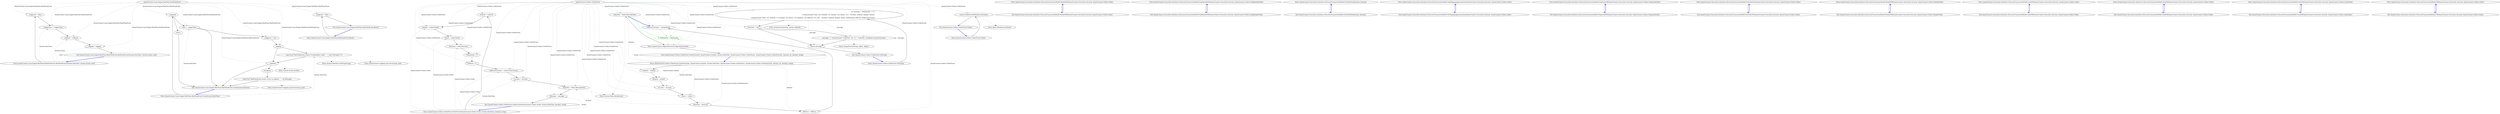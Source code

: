 digraph  {
n24 [label="QuantConnect.Lean.Engine.RealTime.RealTimeEvent", span=""];
n0 [cluster="QuantConnect.Lean.Engine.RealTime.RealTimeEvent.RealTimeEvent(System.DateTime, System.Action, bool)", label="Entry QuantConnect.Lean.Engine.RealTime.RealTimeEvent.RealTimeEvent(System.DateTime, System.Action, bool)", span="62-62"];
n1 [cluster="QuantConnect.Lean.Engine.RealTime.RealTimeEvent.RealTimeEvent(System.DateTime, System.Action, bool)", label="_triggered = false", span="64-64"];
n2 [cluster="QuantConnect.Lean.Engine.RealTime.RealTimeEvent.RealTimeEvent(System.DateTime, System.Action, bool)", label="_triggerTime = triggerTime", span="65-65"];
n3 [cluster="QuantConnect.Lean.Engine.RealTime.RealTimeEvent.RealTimeEvent(System.DateTime, System.Action, bool)", label="_callback = callback", span="66-66"];
n4 [cluster="QuantConnect.Lean.Engine.RealTime.RealTimeEvent.RealTimeEvent(System.DateTime, System.Action, bool)", label="_logging = logging", span="67-67"];
n5 [cluster="QuantConnect.Lean.Engine.RealTime.RealTimeEvent.RealTimeEvent(System.DateTime, System.Action, bool)", label="Exit QuantConnect.Lean.Engine.RealTime.RealTimeEvent.RealTimeEvent(System.DateTime, System.Action, bool)", span="62-62"];
n6 [cluster="QuantConnect.Lean.Engine.RealTime.RealTimeEvent.Scan(System.DateTime)", label="Entry QuantConnect.Lean.Engine.RealTime.RealTimeEvent.Scan(System.DateTime)", span="77-77"];
n7 [cluster="QuantConnect.Lean.Engine.RealTime.RealTimeEvent.Scan(System.DateTime)", label=_triggered, span="79-79"];
n9 [cluster="QuantConnect.Lean.Engine.RealTime.RealTimeEvent.Scan(System.DateTime)", label="time > _triggerTime", span="85-85"];
n12 [cluster="QuantConnect.Lean.Engine.RealTime.RealTimeEvent.Scan(System.DateTime)", label="Log.Trace(''RealTimeEvent.Scan(): Eventhandler Called: '' + time.ToString(''u''))", span="93-93"];
n8 [cluster="QuantConnect.Lean.Engine.RealTime.RealTimeEvent.Scan(System.DateTime)", label="return;", span="81-81"];
n10 [cluster="QuantConnect.Lean.Engine.RealTime.RealTimeEvent.Scan(System.DateTime)", label="_triggered = true", span="87-87"];
n16 [cluster="QuantConnect.Lean.Engine.RealTime.RealTimeEvent.Scan(System.DateTime)", label="Exit QuantConnect.Lean.Engine.RealTime.RealTimeEvent.Scan(System.DateTime)", span="77-77"];
n11 [cluster="QuantConnect.Lean.Engine.RealTime.RealTimeEvent.Scan(System.DateTime)", label=_logging, span="91-91"];
n13 [cluster="QuantConnect.Lean.Engine.RealTime.RealTimeEvent.Scan(System.DateTime)", label="_callback()", span="95-95"];
n17 [cluster="System.DateTime.ToString(string)", label="Entry System.DateTime.ToString(string)", span="0-0"];
n18 [cluster="QuantConnect.Logging.Log.Trace(string, bool)", label="Entry QuantConnect.Logging.Log.Trace(string, bool)", span="104-104"];
n14 [cluster="QuantConnect.Lean.Engine.RealTime.RealTimeEvent.Scan(System.DateTime)", label=Exception, span="97-97"];
n19 [cluster="System.Action.Invoke()", label="Entry System.Action.Invoke()", span="0-0"];
n15 [cluster="QuantConnect.Lean.Engine.RealTime.RealTimeEvent.Scan(System.DateTime)", label="Log.Error(''RealTimeEvent.Scan(): Error in callback: '' + err.Message)", span="99-99"];
n20 [cluster="QuantConnect.Logging.Log.Error(string, bool)", label="Entry QuantConnect.Logging.Log.Error(string, bool)", span="86-86"];
n21 [cluster="QuantConnect.Lean.Engine.RealTime.RealTimeEvent.Reset()", label="Entry QuantConnect.Lean.Engine.RealTime.RealTimeEvent.Reset()", span="107-107"];
n22 [cluster="QuantConnect.Lean.Engine.RealTime.RealTimeEvent.Reset()", label="_triggered = false", span="109-109"];
n23 [cluster="QuantConnect.Lean.Engine.RealTime.RealTimeEvent.Reset()", label="Exit QuantConnect.Lean.Engine.RealTime.RealTimeEvent.Reset()", span="107-107"];
m0_12 [cluster="System.Math.Abs(decimal)", file="FxcmVolumeWriter.cs", label="Entry System.Math.Abs(decimal)", span="0-0"];
m0_31 [cluster="string.Format(string, params object[])", file="FxcmVolumeWriter.cs", label="Entry string.Format(string, params object[])", span="0-0"];
m0_7 [cluster="QuantConnect.Orders.OrderEvent.OrderEvent(int, QuantConnect.Symbol, System.DateTime, QuantConnect.Orders.OrderStatus, QuantConnect.Orders.OrderDirection, decimal, int, decimal, string)", file="FxcmVolumeWriter.cs", label="FillPriceCurrency = string.Empty", span="109-109"];
m0_8 [cluster="QuantConnect.Orders.OrderEvent.OrderEvent(int, QuantConnect.Symbol, System.DateTime, QuantConnect.Orders.OrderStatus, QuantConnect.Orders.OrderDirection, decimal, int, decimal, string)", color=green, community=0, file="FxcmVolumeWriter.cs", label="4: FillQuantity = fillQuantity", span="110-110"];
m0_9 [cluster="QuantConnect.Orders.OrderEvent.OrderEvent(int, QuantConnect.Symbol, System.DateTime, QuantConnect.Orders.OrderStatus, QuantConnect.Orders.OrderDirection, decimal, int, decimal, string)", file="FxcmVolumeWriter.cs", label="OrderFee = Math.Abs(orderFee)", span="111-111"];
m0_0 [cluster="QuantConnect.Orders.OrderEvent.OrderEvent(int, QuantConnect.Symbol, System.DateTime, QuantConnect.Orders.OrderStatus, QuantConnect.Orders.OrderDirection, decimal, int, decimal, string)", file="FxcmVolumeWriter.cs", label="Entry QuantConnect.Orders.OrderEvent.OrderEvent(int, QuantConnect.Symbol, System.DateTime, QuantConnect.Orders.OrderStatus, QuantConnect.Orders.OrderDirection, decimal, int, decimal, string)", span="101-101"];
m0_1 [cluster="QuantConnect.Orders.OrderEvent.OrderEvent(int, QuantConnect.Symbol, System.DateTime, QuantConnect.Orders.OrderStatus, QuantConnect.Orders.OrderDirection, decimal, int, decimal, string)", file="FxcmVolumeWriter.cs", label="OrderId = orderId", span="103-103"];
m0_2 [cluster="QuantConnect.Orders.OrderEvent.OrderEvent(int, QuantConnect.Symbol, System.DateTime, QuantConnect.Orders.OrderStatus, QuantConnect.Orders.OrderDirection, decimal, int, decimal, string)", file="FxcmVolumeWriter.cs", label="Symbol = symbol", span="104-104"];
m0_3 [cluster="QuantConnect.Orders.OrderEvent.OrderEvent(int, QuantConnect.Symbol, System.DateTime, QuantConnect.Orders.OrderStatus, QuantConnect.Orders.OrderDirection, decimal, int, decimal, string)", file="FxcmVolumeWriter.cs", label="UtcTime = utcTime", span="105-105"];
m0_4 [cluster="QuantConnect.Orders.OrderEvent.OrderEvent(int, QuantConnect.Symbol, System.DateTime, QuantConnect.Orders.OrderStatus, QuantConnect.Orders.OrderDirection, decimal, int, decimal, string)", file="FxcmVolumeWriter.cs", label="Status = status", span="106-106"];
m0_5 [cluster="QuantConnect.Orders.OrderEvent.OrderEvent(int, QuantConnect.Symbol, System.DateTime, QuantConnect.Orders.OrderStatus, QuantConnect.Orders.OrderDirection, decimal, int, decimal, string)", file="FxcmVolumeWriter.cs", label="Direction = direction", span="107-107"];
m0_6 [cluster="QuantConnect.Orders.OrderEvent.OrderEvent(int, QuantConnect.Symbol, System.DateTime, QuantConnect.Orders.OrderStatus, QuantConnect.Orders.OrderDirection, decimal, int, decimal, string)", file="FxcmVolumeWriter.cs", label="FillPrice = fillPrice", span="108-108"];
m0_10 [cluster="QuantConnect.AlgorithmControl.AlgorithmControl()", file="FxcmVolumeWriter.cs", label="Entry QuantConnect.AlgorithmControl.AlgorithmControl()", span="388-388"];
m0_11 [cluster="QuantConnect.Orders.OrderEvent.OrderEvent(int, QuantConnect.Symbol, System.DateTime, QuantConnect.Orders.OrderStatus, QuantConnect.Orders.OrderDirection, decimal, int, decimal, string)", file="FxcmVolumeWriter.cs", label="Exit QuantConnect.Orders.OrderEvent.OrderEvent(int, QuantConnect.Symbol, System.DateTime, QuantConnect.Orders.OrderStatus, QuantConnect.Orders.OrderDirection, decimal, int, decimal, string)", span="101-101"];
m0_32 [cluster="string.Format(string, object, object)", file="FxcmVolumeWriter.cs", label="Entry string.Format(string, object, object)", span="0-0"];
m0_36 [cluster="object.MemberwiseClone()", file="FxcmVolumeWriter.cs", label="Entry object.MemberwiseClone()", span="0-0"];
m0_25 [cluster="QuantConnect.Orders.OrderEvent.ToString()", file="FxcmVolumeWriter.cs", label="Entry QuantConnect.Orders.OrderEvent.ToString()", span="146-146"];
m0_26 [cluster="QuantConnect.Orders.OrderEvent.ToString()", file="FxcmVolumeWriter.cs", label="var message = FillQuantity == 0 \r\n                ? string.Format(''Time: {0} OrderID: {1} Symbol: {2} Status: {3}'', UtcTime, OrderId, Symbol, Status) \r\n                : string.Format(''Time: {0} OrderID: {1} Symbol: {2} Status: {3} Quantity: {4} FillPrice: {5} {6}'', UtcTime, OrderId, Symbol, Status, FillQuantity, FillPrice, FillPriceCurrency)", span="148-150"];
m0_27 [cluster="QuantConnect.Orders.OrderEvent.ToString()", file="FxcmVolumeWriter.cs", label="OrderFee != 0m", span="153-153"];
m0_28 [cluster="QuantConnect.Orders.OrderEvent.ToString()", file="FxcmVolumeWriter.cs", label="message += string.Format('' OrderFee: {0} {1}'', OrderFee, CashBook.AccountCurrency)", span="153-153"];
m0_29 [cluster="QuantConnect.Orders.OrderEvent.ToString()", file="FxcmVolumeWriter.cs", label="return message;", span="155-155"];
m0_30 [cluster="QuantConnect.Orders.OrderEvent.ToString()", file="FxcmVolumeWriter.cs", label="Exit QuantConnect.Orders.OrderEvent.ToString()", span="146-146"];
m0_13 [cluster="QuantConnect.Orders.OrderEvent.OrderEvent(QuantConnect.Orders.Order, System.DateTime, decimal, string)", file="FxcmVolumeWriter.cs", label="Entry QuantConnect.Orders.OrderEvent.OrderEvent(QuantConnect.Orders.Order, System.DateTime, decimal, string)", span="122-122"];
m0_14 [cluster="QuantConnect.Orders.OrderEvent.OrderEvent(QuantConnect.Orders.Order, System.DateTime, decimal, string)", file="FxcmVolumeWriter.cs", label="OrderId = order.Id", span="124-124"];
m0_15 [cluster="QuantConnect.Orders.OrderEvent.OrderEvent(QuantConnect.Orders.Order, System.DateTime, decimal, string)", file="FxcmVolumeWriter.cs", label="Symbol = order.Symbol", span="125-125"];
m0_16 [cluster="QuantConnect.Orders.OrderEvent.OrderEvent(QuantConnect.Orders.Order, System.DateTime, decimal, string)", file="FxcmVolumeWriter.cs", label="Status = order.Status", span="126-126"];
m0_17 [cluster="QuantConnect.Orders.OrderEvent.OrderEvent(QuantConnect.Orders.Order, System.DateTime, decimal, string)", file="FxcmVolumeWriter.cs", label="Direction = order.Direction", span="127-127"];
m0_20 [cluster="QuantConnect.Orders.OrderEvent.OrderEvent(QuantConnect.Orders.Order, System.DateTime, decimal, string)", file="FxcmVolumeWriter.cs", label="FillPriceCurrency = order.PriceCurrency", span="132-132"];
m0_21 [cluster="QuantConnect.Orders.OrderEvent.OrderEvent(QuantConnect.Orders.Order, System.DateTime, decimal, string)", file="FxcmVolumeWriter.cs", label="UtcTime = utcTime", span="134-134"];
m0_22 [cluster="QuantConnect.Orders.OrderEvent.OrderEvent(QuantConnect.Orders.Order, System.DateTime, decimal, string)", file="FxcmVolumeWriter.cs", label="OrderFee = Math.Abs(orderFee)", span="135-135"];
m0_23 [cluster="QuantConnect.Orders.OrderEvent.OrderEvent(QuantConnect.Orders.Order, System.DateTime, decimal, string)", file="FxcmVolumeWriter.cs", label="Message = message", span="136-136"];
m0_18 [cluster="QuantConnect.Orders.OrderEvent.OrderEvent(QuantConnect.Orders.Order, System.DateTime, decimal, string)", file="FxcmVolumeWriter.cs", label="FillQuantity = 0", span="130-130"];
m0_19 [cluster="QuantConnect.Orders.OrderEvent.OrderEvent(QuantConnect.Orders.Order, System.DateTime, decimal, string)", file="FxcmVolumeWriter.cs", label="FillPrice = 0", span="131-131"];
m0_24 [cluster="QuantConnect.Orders.OrderEvent.OrderEvent(QuantConnect.Orders.Order, System.DateTime, decimal, string)", file="FxcmVolumeWriter.cs", label="Exit QuantConnect.Orders.OrderEvent.OrderEvent(QuantConnect.Orders.Order, System.DateTime, decimal, string)", span="122-122"];
m0_33 [cluster="QuantConnect.Orders.OrderEvent.Clone()", file="FxcmVolumeWriter.cs", label="Entry QuantConnect.Orders.OrderEvent.Clone()", span="162-162"];
m0_34 [cluster="QuantConnect.Orders.OrderEvent.Clone()", file="FxcmVolumeWriter.cs", label="return (OrderEvent)MemberwiseClone();", span="164-164"];
m0_35 [cluster="QuantConnect.Orders.OrderEvent.Clone()", file="FxcmVolumeWriter.cs", label="Exit QuantConnect.Orders.OrderEvent.Clone()", span="162-162"];
m0_37 [file="FxcmVolumeWriter.cs", label="QuantConnect.Orders.OrderEvent", span=""];
m1_16 [cluster="QuantConnect.Securities.Interfaces.ISecurityTransactionModel.MarketFill(QuantConnect.Securities.Security, QuantConnect.Orders.Order)", file="Program.cs", label="Entry QuantConnect.Securities.Interfaces.ISecurityTransactionModel.MarketFill(QuantConnect.Securities.Security, QuantConnect.Orders.Order)", span="113-113"];
m1_17 [cluster="QuantConnect.Securities.Interfaces.ISecurityTransactionModel.MarketFill(QuantConnect.Securities.Security, QuantConnect.Orders.Order)", file="Program.cs", label="Exit QuantConnect.Securities.Interfaces.ISecurityTransactionModel.MarketFill(QuantConnect.Securities.Security, QuantConnect.Orders.Order)", span="113-113"];
m1_2 [cluster="QuantConnect.Securities.Interfaces.ISecurityTransactionModel.StopMarketFill(QuantConnect.Securities.Security, QuantConnect.Orders.StopMarketOrder)", file="Program.cs", label="Entry QuantConnect.Securities.Interfaces.ISecurityTransactionModel.StopMarketFill(QuantConnect.Securities.Security, QuantConnect.Orders.StopMarketOrder)", span="52-52"];
m1_3 [cluster="QuantConnect.Securities.Interfaces.ISecurityTransactionModel.StopMarketFill(QuantConnect.Securities.Security, QuantConnect.Orders.StopMarketOrder)", file="Program.cs", label="Exit QuantConnect.Securities.Interfaces.ISecurityTransactionModel.StopMarketFill(QuantConnect.Securities.Security, QuantConnect.Orders.StopMarketOrder)", span="52-52"];
m1_12 [cluster="QuantConnect.Securities.Interfaces.ISecurityTransactionModel.GetOrderFee(decimal, decimal)", file="Program.cs", label="Entry QuantConnect.Securities.Interfaces.ISecurityTransactionModel.GetOrderFee(decimal, decimal)", span="95-95"];
m1_13 [cluster="QuantConnect.Securities.Interfaces.ISecurityTransactionModel.GetOrderFee(decimal, decimal)", file="Program.cs", label="Exit QuantConnect.Securities.Interfaces.ISecurityTransactionModel.GetOrderFee(decimal, decimal)", span="95-95"];
m1_8 [cluster="QuantConnect.Securities.Interfaces.ISecurityTransactionModel.GetSlippageApproximation(QuantConnect.Securities.Security, QuantConnect.Orders.Order)", file="Program.cs", label="Entry QuantConnect.Securities.Interfaces.ISecurityTransactionModel.GetSlippageApproximation(QuantConnect.Securities.Security, QuantConnect.Orders.Order)", span="75-75"];
m1_9 [cluster="QuantConnect.Securities.Interfaces.ISecurityTransactionModel.GetSlippageApproximation(QuantConnect.Securities.Security, QuantConnect.Orders.Order)", file="Program.cs", label="Exit QuantConnect.Securities.Interfaces.ISecurityTransactionModel.GetSlippageApproximation(QuantConnect.Securities.Security, QuantConnect.Orders.Order)", span="75-75"];
m1_4 [cluster="QuantConnect.Securities.Interfaces.ISecurityTransactionModel.StopLimitFill(QuantConnect.Securities.Security, QuantConnect.Orders.StopLimitOrder)", file="Program.cs", label="Entry QuantConnect.Securities.Interfaces.ISecurityTransactionModel.StopLimitFill(QuantConnect.Securities.Security, QuantConnect.Orders.StopLimitOrder)", span="61-61"];
m1_5 [cluster="QuantConnect.Securities.Interfaces.ISecurityTransactionModel.StopLimitFill(QuantConnect.Securities.Security, QuantConnect.Orders.StopLimitOrder)", file="Program.cs", label="Exit QuantConnect.Securities.Interfaces.ISecurityTransactionModel.StopLimitFill(QuantConnect.Securities.Security, QuantConnect.Orders.StopLimitOrder)", span="61-61"];
m1_10 [cluster="QuantConnect.Securities.Interfaces.ISecurityTransactionModel.GetOrderFee(QuantConnect.Securities.Security, QuantConnect.Orders.Order)", file="Program.cs", label="Entry QuantConnect.Securities.Interfaces.ISecurityTransactionModel.GetOrderFee(QuantConnect.Securities.Security, QuantConnect.Orders.Order)", span="85-85"];
m1_11 [cluster="QuantConnect.Securities.Interfaces.ISecurityTransactionModel.GetOrderFee(QuantConnect.Securities.Security, QuantConnect.Orders.Order)", file="Program.cs", label="Exit QuantConnect.Securities.Interfaces.ISecurityTransactionModel.GetOrderFee(QuantConnect.Securities.Security, QuantConnect.Orders.Order)", span="85-85"];
m1_0 [cluster="QuantConnect.Securities.Interfaces.ISecurityTransactionModel.MarketFill(QuantConnect.Securities.Security, QuantConnect.Orders.MarketOrder)", file="Program.cs", label="Entry QuantConnect.Securities.Interfaces.ISecurityTransactionModel.MarketFill(QuantConnect.Securities.Security, QuantConnect.Orders.MarketOrder)", span="44-44"];
m1_1 [cluster="QuantConnect.Securities.Interfaces.ISecurityTransactionModel.MarketFill(QuantConnect.Securities.Security, QuantConnect.Orders.MarketOrder)", file="Program.cs", label="Exit QuantConnect.Securities.Interfaces.ISecurityTransactionModel.MarketFill(QuantConnect.Securities.Security, QuantConnect.Orders.MarketOrder)", span="44-44"];
m1_20 [cluster="QuantConnect.Securities.Interfaces.ISecurityTransactionModel.LimitFill(QuantConnect.Securities.Security, QuantConnect.Orders.Order)", file="Program.cs", label="Entry QuantConnect.Securities.Interfaces.ISecurityTransactionModel.LimitFill(QuantConnect.Securities.Security, QuantConnect.Orders.Order)", span="131-131"];
m1_21 [cluster="QuantConnect.Securities.Interfaces.ISecurityTransactionModel.LimitFill(QuantConnect.Securities.Security, QuantConnect.Orders.Order)", file="Program.cs", label="Exit QuantConnect.Securities.Interfaces.ISecurityTransactionModel.LimitFill(QuantConnect.Securities.Security, QuantConnect.Orders.Order)", span="131-131"];
m1_18 [cluster="QuantConnect.Securities.Interfaces.ISecurityTransactionModel.StopFill(QuantConnect.Securities.Security, QuantConnect.Orders.Order)", file="Program.cs", label="Entry QuantConnect.Securities.Interfaces.ISecurityTransactionModel.StopFill(QuantConnect.Securities.Security, QuantConnect.Orders.Order)", span="122-122"];
m1_19 [cluster="QuantConnect.Securities.Interfaces.ISecurityTransactionModel.StopFill(QuantConnect.Securities.Security, QuantConnect.Orders.Order)", file="Program.cs", label="Exit QuantConnect.Securities.Interfaces.ISecurityTransactionModel.StopFill(QuantConnect.Securities.Security, QuantConnect.Orders.Order)", span="122-122"];
m1_6 [cluster="QuantConnect.Securities.Interfaces.ISecurityTransactionModel.LimitFill(QuantConnect.Securities.Security, QuantConnect.Orders.LimitOrder)", file="Program.cs", label="Entry QuantConnect.Securities.Interfaces.ISecurityTransactionModel.LimitFill(QuantConnect.Securities.Security, QuantConnect.Orders.LimitOrder)", span="69-69"];
m1_7 [cluster="QuantConnect.Securities.Interfaces.ISecurityTransactionModel.LimitFill(QuantConnect.Securities.Security, QuantConnect.Orders.LimitOrder)", file="Program.cs", label="Exit QuantConnect.Securities.Interfaces.ISecurityTransactionModel.LimitFill(QuantConnect.Securities.Security, QuantConnect.Orders.LimitOrder)", span="69-69"];
m1_14 [cluster="QuantConnect.Securities.Interfaces.ISecurityTransactionModel.Fill(QuantConnect.Securities.Security, QuantConnect.Orders.Order)", file="Program.cs", label="Entry QuantConnect.Securities.Interfaces.ISecurityTransactionModel.Fill(QuantConnect.Securities.Security, QuantConnect.Orders.Order)", span="104-104"];
m1_15 [cluster="QuantConnect.Securities.Interfaces.ISecurityTransactionModel.Fill(QuantConnect.Securities.Security, QuantConnect.Orders.Order)", file="Program.cs", label="Exit QuantConnect.Securities.Interfaces.ISecurityTransactionModel.Fill(QuantConnect.Securities.Security, QuantConnect.Orders.Order)", span="104-104"];
n24 -> n1  [color=darkseagreen4, key=1, label="QuantConnect.Lean.Engine.RealTime.RealTimeEvent", style=dashed];
n24 -> n2  [color=darkseagreen4, key=1, label="QuantConnect.Lean.Engine.RealTime.RealTimeEvent", style=dashed];
n24 -> n3  [color=darkseagreen4, key=1, label="QuantConnect.Lean.Engine.RealTime.RealTimeEvent", style=dashed];
n24 -> n4  [color=darkseagreen4, key=1, label="QuantConnect.Lean.Engine.RealTime.RealTimeEvent", style=dashed];
n24 -> n7  [color=darkseagreen4, key=1, label="QuantConnect.Lean.Engine.RealTime.RealTimeEvent", style=dashed];
n24 -> n9  [color=darkseagreen4, key=1, label="QuantConnect.Lean.Engine.RealTime.RealTimeEvent", style=dashed];
n24 -> n10  [color=darkseagreen4, key=1, label="QuantConnect.Lean.Engine.RealTime.RealTimeEvent", style=dashed];
n24 -> n11  [color=darkseagreen4, key=1, label="QuantConnect.Lean.Engine.RealTime.RealTimeEvent", style=dashed];
n24 -> n13  [color=darkseagreen4, key=1, label="QuantConnect.Lean.Engine.RealTime.RealTimeEvent", style=dashed];
n24 -> n22  [color=darkseagreen4, key=1, label="QuantConnect.Lean.Engine.RealTime.RealTimeEvent", style=dashed];
n0 -> n1  [key=0, style=solid];
n0 -> n2  [color=darkseagreen4, key=1, label="System.DateTime", style=dashed];
n0 -> n3  [color=darkseagreen4, key=1, label="System.Action", style=dashed];
n0 -> n4  [color=darkseagreen4, key=1, label=bool, style=dashed];
n1 -> n2  [key=0, style=solid];
n2 -> n3  [key=0, style=solid];
n3 -> n4  [key=0, style=solid];
n4 -> n5  [key=0, style=solid];
n5 -> n0  [color=blue, key=0, style=bold];
n6 -> n7  [key=0, style=solid];
n6 -> n9  [color=darkseagreen4, key=1, label="System.DateTime", style=dashed];
n6 -> n12  [color=darkseagreen4, key=1, label="System.DateTime", style=dashed];
n7 -> n8  [key=0, style=solid];
n7 -> n9  [key=0, style=solid];
n9 -> n10  [key=0, style=solid];
n9 -> n16  [key=0, style=solid];
n12 -> n13  [key=0, style=solid];
n12 -> n17  [key=2, style=dotted];
n12 -> n18  [key=2, style=dotted];
n8 -> n16  [key=0, style=solid];
n10 -> n11  [key=0, style=solid];
n16 -> n6  [color=blue, key=0, style=bold];
n11 -> n12  [key=0, style=solid];
n11 -> n13  [key=0, style=solid];
n13 -> n14  [key=0, style=solid];
n13 -> n16  [key=0, style=solid];
n13 -> n19  [key=2, style=dotted];
n14 -> n15  [key=0, style=solid];
n15 -> n16  [key=0, style=solid];
n15 -> n20  [key=2, style=dotted];
n21 -> n22  [key=0, style=solid];
n22 -> n23  [key=0, style=solid];
n23 -> n21  [color=blue, key=0, style=bold];
m0_7 -> m0_8  [color=green, key=0, style=solid];
m0_8 -> m0_9  [color=green, key=0, style=solid];
m0_8 -> m0_10  [color=green, key=2, style=dotted];
m0_9 -> m0_7  [color=blue, key=0, style=bold];
m0_9 -> m0_10  [key=0, style=solid];
m0_9 -> m0_12  [key=2, style=dotted];
m0_0 -> m0_1  [key=0, style=solid];
m0_0 -> m0_2  [color=darkseagreen4, key=1, label="QuantConnect.Symbol", style=dashed];
m0_0 -> m0_3  [color=darkseagreen4, key=1, label="System.DateTime", style=dashed];
m0_0 -> m0_4  [color=darkseagreen4, key=1, label="QuantConnect.Orders.OrderStatus", style=dashed];
m0_0 -> m0_5  [color=darkseagreen4, key=1, label="QuantConnect.Orders.OrderDirection", style=dashed];
m0_0 -> m0_6  [color=darkseagreen4, key=1, label=decimal, style=dashed];
m0_0 -> m0_8  [color=darkseagreen4, key=1, label=int, style=dashed];
m0_0 -> m0_9  [color=darkseagreen4, key=1, label=decimal, style=dashed];
m0_0 -> m0_10  [color=darkseagreen4, key=1, label=string, style=dashed];
m0_1 -> m0_2  [key=0, style=solid];
m0_2 -> m0_3  [key=0, style=solid];
m0_3 -> m0_4  [key=0, style=solid];
m0_4 -> m0_5  [key=0, style=solid];
m0_5 -> m0_6  [key=0, style=solid];
m0_6 -> m0_7  [key=0, style=solid];
m0_10 -> m0_11  [key=0, style=solid];
m0_11 -> m0_0  [color=blue, key=0, style=bold];
m0_25 -> m0_26  [key=0, style=solid];
m0_26 -> m0_27  [key=0, style=solid];
m0_26 -> m0_31  [key=2, style=dotted];
m0_26 -> m0_28  [color=darkseagreen4, key=1, label=message, style=dashed];
m0_26 -> m0_29  [color=darkseagreen4, key=1, label=message, style=dashed];
m0_27 -> m0_28  [key=0, style=solid];
m0_27 -> m0_29  [key=0, style=solid];
m0_28 -> m0_29  [key=0, style=solid];
m0_28 -> m0_32  [key=2, style=dotted];
m0_28 -> m0_28  [color=darkseagreen4, key=1, label=message, style=dashed];
m0_29 -> m0_30  [key=0, style=solid];
m0_30 -> m0_25  [color=blue, key=0, style=bold];
m0_13 -> m0_14  [key=0, style=solid];
m0_13 -> m0_15  [color=darkseagreen4, key=1, label="QuantConnect.Orders.Order", style=dashed];
m0_13 -> m0_16  [color=darkseagreen4, key=1, label="QuantConnect.Orders.Order", style=dashed];
m0_13 -> m0_17  [color=darkseagreen4, key=1, label="QuantConnect.Orders.Order", style=dashed];
m0_13 -> m0_20  [color=darkseagreen4, key=1, label="QuantConnect.Orders.Order", style=dashed];
m0_13 -> m0_21  [color=darkseagreen4, key=1, label="System.DateTime", style=dashed];
m0_13 -> m0_22  [color=darkseagreen4, key=1, label=decimal, style=dashed];
m0_13 -> m0_23  [color=darkseagreen4, key=1, label=string, style=dashed];
m0_14 -> m0_15  [key=0, style=solid];
m0_15 -> m0_16  [key=0, style=solid];
m0_16 -> m0_17  [key=0, style=solid];
m0_17 -> m0_18  [key=0, style=solid];
m0_20 -> m0_21  [key=0, style=solid];
m0_21 -> m0_22  [key=0, style=solid];
m0_22 -> m0_23  [key=0, style=solid];
m0_22 -> m0_12  [key=2, style=dotted];
m0_23 -> m0_24  [key=0, style=solid];
m0_18 -> m0_19  [key=0, style=solid];
m0_19 -> m0_20  [key=0, style=solid];
m0_24 -> m0_13  [color=blue, key=0, style=bold];
m0_33 -> m0_34  [key=0, style=solid];
m0_34 -> m0_35  [key=0, style=solid];
m0_34 -> m0_36  [key=2, style=dotted];
m0_35 -> m0_33  [color=blue, key=0, style=bold];
m0_37 -> m0_1  [color=darkseagreen4, key=1, label="QuantConnect.Orders.OrderEvent", style=dashed];
m0_37 -> m0_2  [color=darkseagreen4, key=1, label="QuantConnect.Orders.OrderEvent", style=dashed];
m0_37 -> m0_3  [color=darkseagreen4, key=1, label="QuantConnect.Orders.OrderEvent", style=dashed];
m0_37 -> m0_4  [color=darkseagreen4, key=1, label="QuantConnect.Orders.OrderEvent", style=dashed];
m0_37 -> m0_5  [color=darkseagreen4, key=1, label="QuantConnect.Orders.OrderEvent", style=dashed];
m0_37 -> m0_6  [color=darkseagreen4, key=1, label="QuantConnect.Orders.OrderEvent", style=dashed];
m0_37 -> m0_7  [color=darkseagreen4, key=1, label="QuantConnect.Orders.OrderEvent", style=dashed];
m0_37 -> m0_8  [color=darkseagreen4, key=1, label="QuantConnect.Orders.OrderEvent", style=dashed];
m0_37 -> m0_9  [color=darkseagreen4, key=1, label="QuantConnect.Orders.OrderEvent", style=dashed];
m0_37 -> m0_10  [color=darkseagreen4, key=1, label="QuantConnect.Orders.OrderEvent", style=dashed];
m0_37 -> m0_14  [color=darkseagreen4, key=1, label="QuantConnect.Orders.OrderEvent", style=dashed];
m0_37 -> m0_15  [color=darkseagreen4, key=1, label="QuantConnect.Orders.OrderEvent", style=dashed];
m0_37 -> m0_16  [color=darkseagreen4, key=1, label="QuantConnect.Orders.OrderEvent", style=dashed];
m0_37 -> m0_17  [color=darkseagreen4, key=1, label="QuantConnect.Orders.OrderEvent", style=dashed];
m0_37 -> m0_18  [color=darkseagreen4, key=1, label="QuantConnect.Orders.OrderEvent", style=dashed];
m0_37 -> m0_19  [color=darkseagreen4, key=1, label="QuantConnect.Orders.OrderEvent", style=dashed];
m0_37 -> m0_20  [color=darkseagreen4, key=1, label="QuantConnect.Orders.OrderEvent", style=dashed];
m0_37 -> m0_21  [color=darkseagreen4, key=1, label="QuantConnect.Orders.OrderEvent", style=dashed];
m0_37 -> m0_22  [color=darkseagreen4, key=1, label="QuantConnect.Orders.OrderEvent", style=dashed];
m0_37 -> m0_23  [color=darkseagreen4, key=1, label="QuantConnect.Orders.OrderEvent", style=dashed];
m0_37 -> m0_26  [color=darkseagreen4, key=1, label="QuantConnect.Orders.OrderEvent", style=dashed];
m0_37 -> m0_27  [color=darkseagreen4, key=1, label="QuantConnect.Orders.OrderEvent", style=dashed];
m0_37 -> m0_28  [color=darkseagreen4, key=1, label="QuantConnect.Orders.OrderEvent", style=dashed];
m0_37 -> m0_34  [color=darkseagreen4, key=1, label="QuantConnect.Orders.OrderEvent", style=dashed];
m1_16 -> m1_17  [key=0, style=solid];
m1_17 -> m1_16  [color=blue, key=0, style=bold];
m1_2 -> m1_3  [key=0, style=solid];
m1_3 -> m1_2  [color=blue, key=0, style=bold];
m1_12 -> m1_13  [key=0, style=solid];
m1_13 -> m1_12  [color=blue, key=0, style=bold];
m1_8 -> m1_9  [key=0, style=solid];
m1_9 -> m1_8  [color=blue, key=0, style=bold];
m1_4 -> m1_5  [key=0, style=solid];
m1_5 -> m1_4  [color=blue, key=0, style=bold];
m1_10 -> m1_11  [key=0, style=solid];
m1_11 -> m1_10  [color=blue, key=0, style=bold];
m1_0 -> m1_1  [key=0, style=solid];
m1_1 -> m1_0  [color=blue, key=0, style=bold];
m1_20 -> m1_21  [key=0, style=solid];
m1_21 -> m1_20  [color=blue, key=0, style=bold];
m1_18 -> m1_19  [key=0, style=solid];
m1_19 -> m1_18  [color=blue, key=0, style=bold];
m1_6 -> m1_7  [key=0, style=solid];
m1_7 -> m1_6  [color=blue, key=0, style=bold];
m1_14 -> m1_15  [key=0, style=solid];
m1_15 -> m1_14  [color=blue, key=0, style=bold];
}
